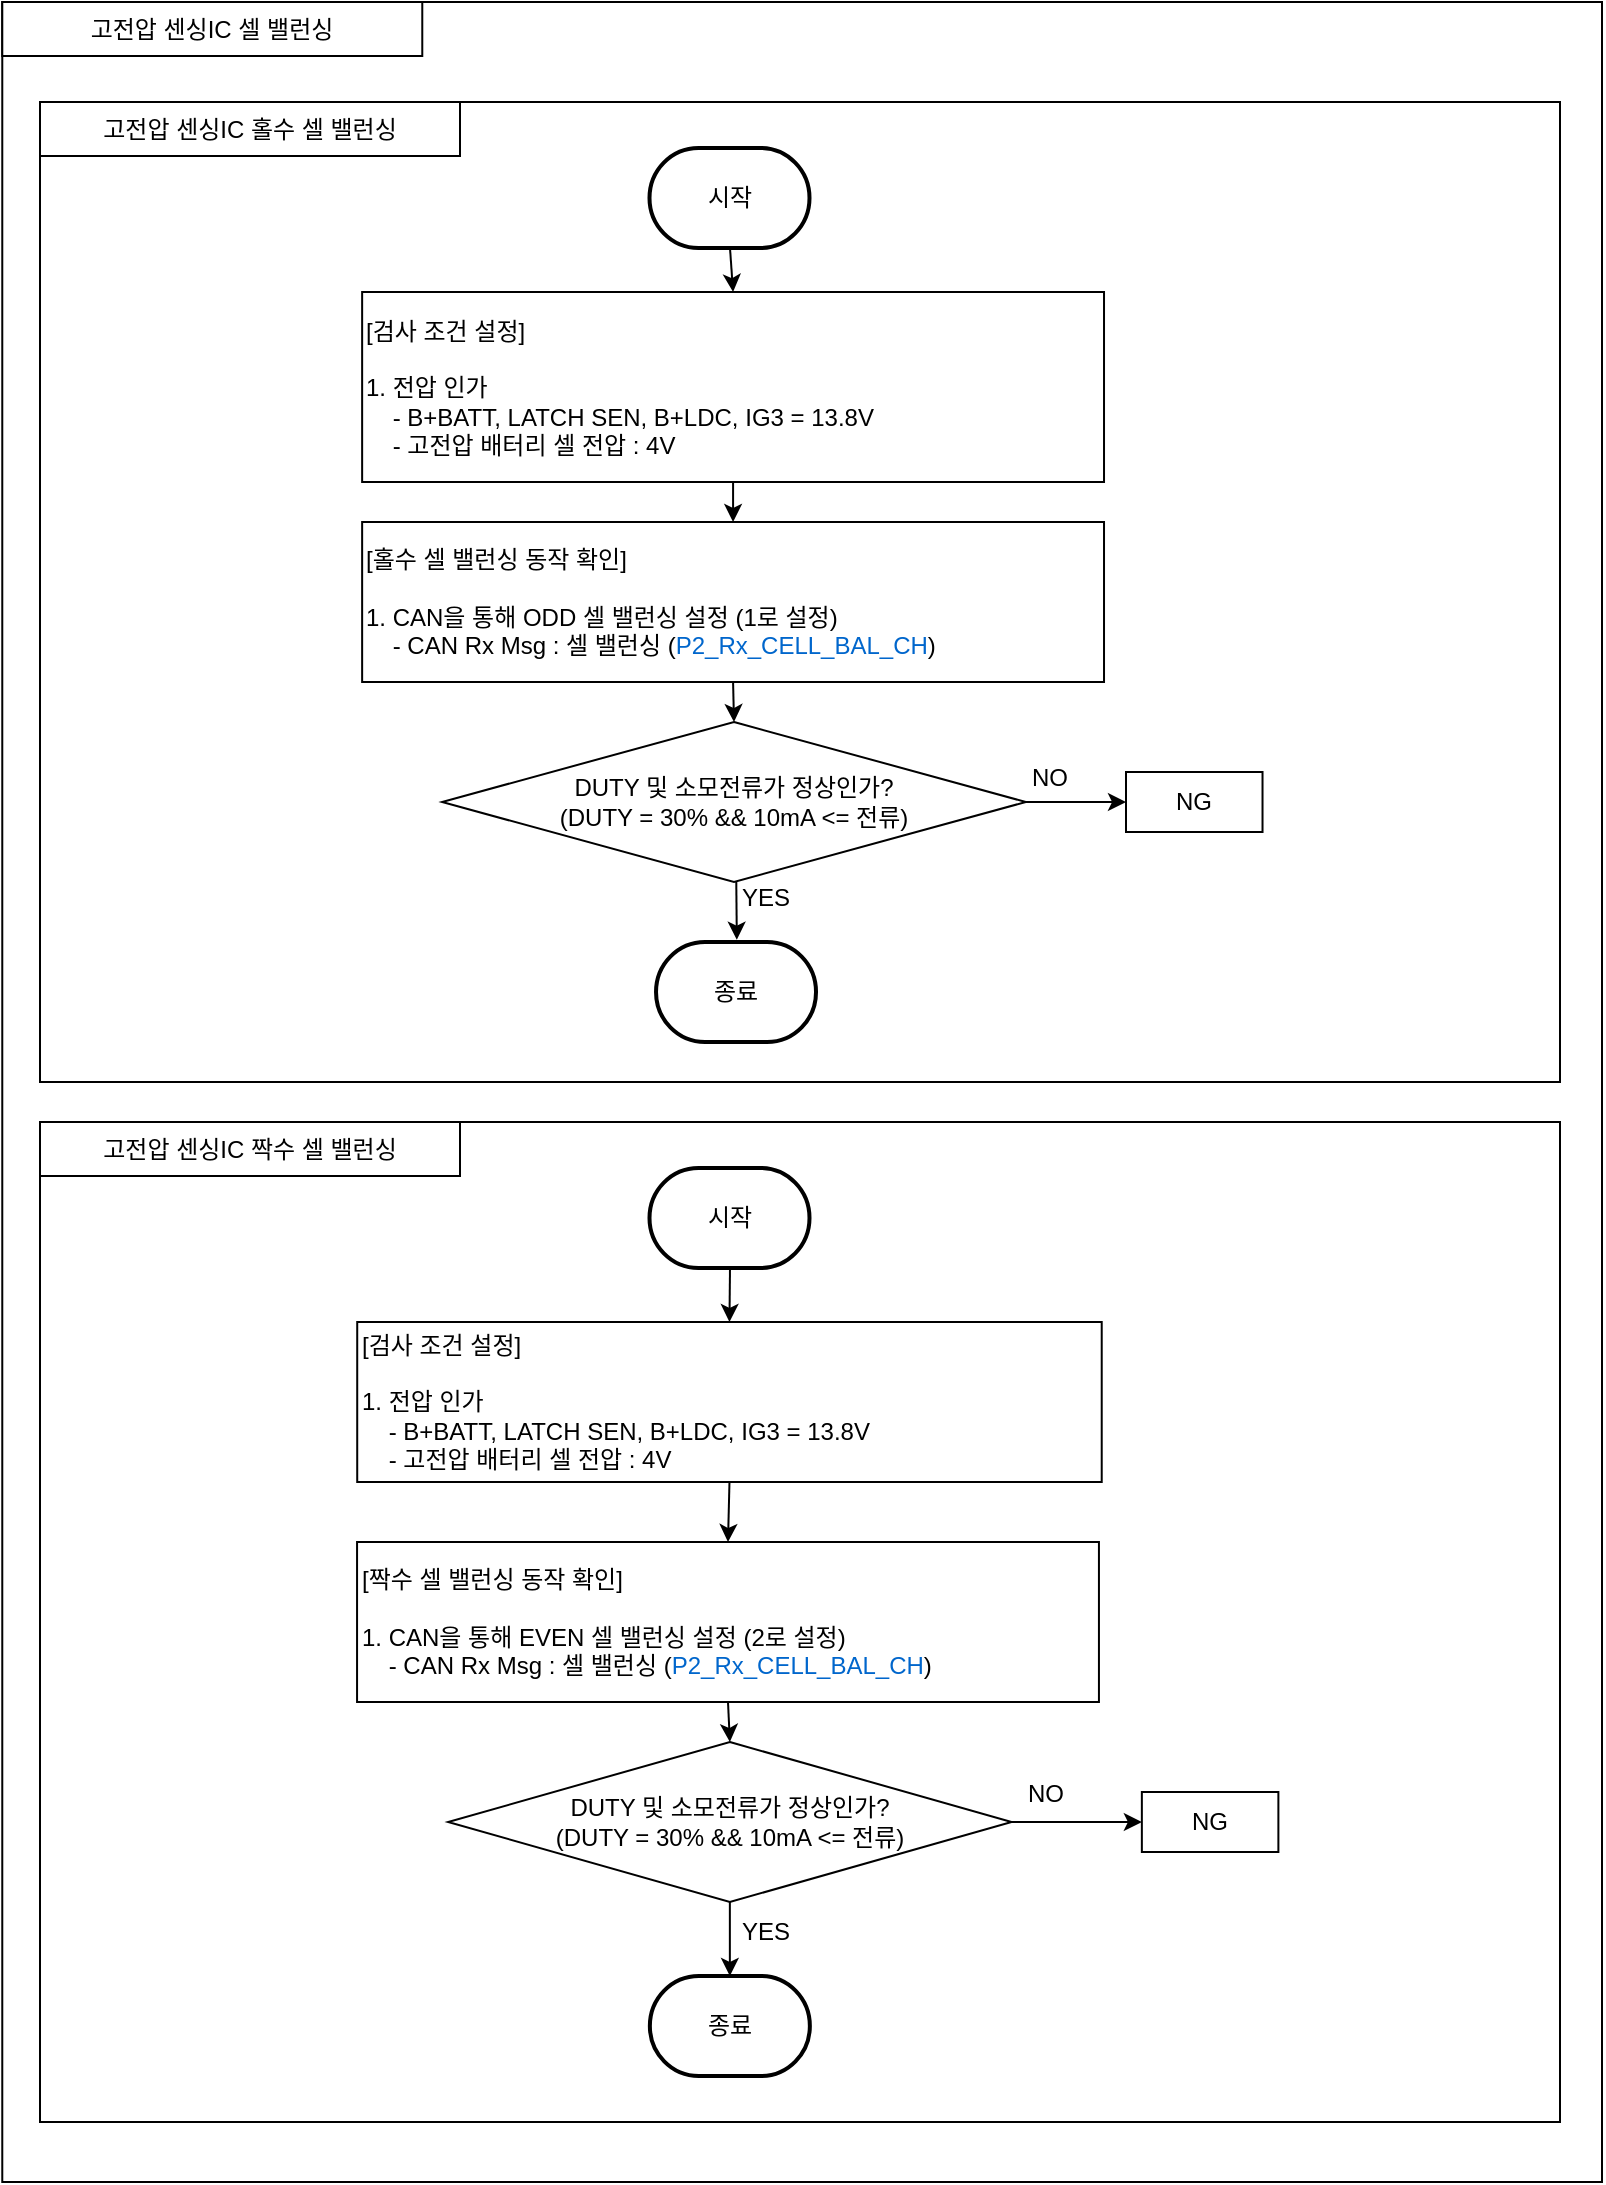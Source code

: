 <mxfile version="22.1.21" type="github">
  <diagram name="페이지-1" id="i4kZyCOu4kcTUlXigqUq">
    <mxGraphModel dx="1647" dy="-150" grid="1" gridSize="10" guides="1" tooltips="1" connect="1" arrows="1" fold="1" page="1" pageScale="1" pageWidth="827" pageHeight="1169" math="0" shadow="0">
      <root>
        <mxCell id="0" />
        <mxCell id="1" parent="0" />
        <mxCell id="cNreL7xScHftIiqF9Yyf-1" value="" style="rounded=0;whiteSpace=wrap;html=1;align=left;" vertex="1" parent="1">
          <mxGeometry x="10.14" y="1190" width="799.86" height="1090" as="geometry" />
        </mxCell>
        <mxCell id="cNreL7xScHftIiqF9Yyf-2" value="고전압 센싱IC 셀 밸런싱" style="rounded=0;whiteSpace=wrap;html=1;align=center;" vertex="1" parent="1">
          <mxGeometry x="10.14" y="1190" width="210" height="27" as="geometry" />
        </mxCell>
        <mxCell id="JR--cD0cvc0XQbJhbA4U-1" value="" style="rounded=0;whiteSpace=wrap;html=1;align=left;" parent="1" vertex="1">
          <mxGeometry x="29" y="1240" width="760" height="490" as="geometry" />
        </mxCell>
        <mxCell id="JR--cD0cvc0XQbJhbA4U-3" value="고전압 센싱IC 홀수 셀 밸런싱" style="rounded=0;whiteSpace=wrap;html=1;align=center;" parent="1" vertex="1">
          <mxGeometry x="29" y="1240" width="210" height="27" as="geometry" />
        </mxCell>
        <mxCell id="JR--cD0cvc0XQbJhbA4U-2" value="시작" style="strokeWidth=2;html=1;shape=mxgraph.flowchart.terminator;whiteSpace=wrap;" parent="1" vertex="1">
          <mxGeometry x="333.75" y="1263" width="80" height="50" as="geometry" />
        </mxCell>
        <mxCell id="JR--cD0cvc0XQbJhbA4U-4" value="[검사 조건 설정]&lt;br&gt;&lt;br&gt;1. 전압 인가&lt;br&gt;&amp;nbsp; &amp;nbsp; - B+BATT, LATCH SEN, B+LDC, IG3 = 13.8V&lt;br&gt;&amp;nbsp; &amp;nbsp; - 고전압 배터리 셀 전압 : 4V" style="rounded=0;whiteSpace=wrap;html=1;align=left;" parent="1" vertex="1">
          <mxGeometry x="190.07" y="1335" width="370.94" height="95" as="geometry" />
        </mxCell>
        <mxCell id="JR--cD0cvc0XQbJhbA4U-5" value="" style="endArrow=classic;html=1;rounded=0;exitX=0.5;exitY=1;exitDx=0;exitDy=0;exitPerimeter=0;entryX=0.5;entryY=0;entryDx=0;entryDy=0;" parent="1" target="JR--cD0cvc0XQbJhbA4U-4" edge="1">
          <mxGeometry width="50" height="50" relative="1" as="geometry">
            <mxPoint x="374" y="1313" as="sourcePoint" />
            <mxPoint x="149.75" y="1313" as="targetPoint" />
          </mxGeometry>
        </mxCell>
        <mxCell id="JR--cD0cvc0XQbJhbA4U-12" value="" style="endArrow=classic;html=1;rounded=0;exitX=0.5;exitY=1;exitDx=0;exitDy=0;entryX=0.5;entryY=0;entryDx=0;entryDy=0;" parent="1" source="cNreL7xScHftIiqF9Yyf-3" target="JR--cD0cvc0XQbJhbA4U-9" edge="1">
          <mxGeometry width="50" height="50" relative="1" as="geometry">
            <mxPoint x="374.74" y="1513" as="sourcePoint" />
            <mxPoint x="374.575" y="1570" as="targetPoint" />
          </mxGeometry>
        </mxCell>
        <mxCell id="JR--cD0cvc0XQbJhbA4U-9" value="DUTY 및 소모전류가 정상인가?&lt;br&gt;(DUTY = 30% &amp;amp;&amp;amp;&amp;nbsp;10mA &amp;lt;= 전류)" style="rhombus;whiteSpace=wrap;html=1;" parent="1" vertex="1">
          <mxGeometry x="230.06" y="1550" width="291.88" height="80" as="geometry" />
        </mxCell>
        <mxCell id="JR--cD0cvc0XQbJhbA4U-11" value="NG" style="rounded=0;whiteSpace=wrap;html=1;align=center;" parent="1" vertex="1">
          <mxGeometry x="572" y="1575" width="68.26" height="30" as="geometry" />
        </mxCell>
        <mxCell id="JR--cD0cvc0XQbJhbA4U-14" value="" style="endArrow=classic;html=1;rounded=0;exitX=1;exitY=0.5;exitDx=0;exitDy=0;entryX=0;entryY=0.5;entryDx=0;entryDy=0;" parent="1" source="JR--cD0cvc0XQbJhbA4U-9" target="JR--cD0cvc0XQbJhbA4U-11" edge="1">
          <mxGeometry width="50" height="50" relative="1" as="geometry">
            <mxPoint x="522.14" y="1500" as="sourcePoint" />
            <mxPoint x="572.14" y="1450" as="targetPoint" />
          </mxGeometry>
        </mxCell>
        <mxCell id="JR--cD0cvc0XQbJhbA4U-15" value="" style="endArrow=classic;html=1;rounded=0;exitX=0.5;exitY=1;exitDx=0;exitDy=0;entryX=0.505;entryY=-0.023;entryDx=0;entryDy=0;entryPerimeter=0;" parent="1" target="JR--cD0cvc0XQbJhbA4U-23" edge="1">
          <mxGeometry width="50" height="50" relative="1" as="geometry">
            <mxPoint x="377.14" y="1630" as="sourcePoint" />
            <mxPoint x="377.14" y="1664" as="targetPoint" />
          </mxGeometry>
        </mxCell>
        <mxCell id="JR--cD0cvc0XQbJhbA4U-23" value="종료" style="strokeWidth=2;html=1;shape=mxgraph.flowchart.terminator;whiteSpace=wrap;" parent="1" vertex="1">
          <mxGeometry x="337.01" y="1660" width="80" height="50" as="geometry" />
        </mxCell>
        <mxCell id="koRfIj1f8GouPtY5T9lE-1" value="YES" style="text;html=1;strokeColor=none;fillColor=none;align=center;verticalAlign=middle;whiteSpace=wrap;rounded=0;" parent="1" vertex="1">
          <mxGeometry x="362.14" y="1623" width="60" height="30" as="geometry" />
        </mxCell>
        <mxCell id="koRfIj1f8GouPtY5T9lE-2" value="NO" style="text;html=1;strokeColor=none;fillColor=none;align=center;verticalAlign=middle;whiteSpace=wrap;rounded=0;" parent="1" vertex="1">
          <mxGeometry x="503.86" y="1562.5" width="60" height="30" as="geometry" />
        </mxCell>
        <mxCell id="koRfIj1f8GouPtY5T9lE-5" value="" style="rounded=0;whiteSpace=wrap;html=1;align=left;" parent="1" vertex="1">
          <mxGeometry x="29" y="1750" width="760" height="500" as="geometry" />
        </mxCell>
        <mxCell id="koRfIj1f8GouPtY5T9lE-6" value="고전압 센싱IC 짝수 셀 밸런싱" style="rounded=0;whiteSpace=wrap;html=1;align=center;" parent="1" vertex="1">
          <mxGeometry x="29" y="1750" width="210" height="27" as="geometry" />
        </mxCell>
        <mxCell id="koRfIj1f8GouPtY5T9lE-9" value="시작" style="strokeWidth=2;html=1;shape=mxgraph.flowchart.terminator;whiteSpace=wrap;" parent="1" vertex="1">
          <mxGeometry x="333.75" y="1773" width="80" height="50" as="geometry" />
        </mxCell>
        <mxCell id="koRfIj1f8GouPtY5T9lE-10" value="[검사 조건 설정]&lt;br&gt;&lt;br&gt;1. 전압 인가&lt;br&gt;&amp;nbsp; &amp;nbsp; - B+BATT, LATCH SEN, B+LDC, IG3 = 13.8V&lt;br&gt;&amp;nbsp; &amp;nbsp; - 고전압 배터리 셀 전압 : 4V&lt;br&gt;" style="rounded=0;whiteSpace=wrap;html=1;align=left;" parent="1" vertex="1">
          <mxGeometry x="187.61" y="1850" width="372.25" height="80" as="geometry" />
        </mxCell>
        <mxCell id="koRfIj1f8GouPtY5T9lE-11" value="" style="endArrow=classic;html=1;rounded=0;exitX=0.5;exitY=1;exitDx=0;exitDy=0;exitPerimeter=0;entryX=0.5;entryY=0;entryDx=0;entryDy=0;" parent="1" target="koRfIj1f8GouPtY5T9lE-10" edge="1">
          <mxGeometry width="50" height="50" relative="1" as="geometry">
            <mxPoint x="374" y="1823" as="sourcePoint" />
            <mxPoint x="149.75" y="1823" as="targetPoint" />
          </mxGeometry>
        </mxCell>
        <mxCell id="koRfIj1f8GouPtY5T9lE-24" value="DUTY 및 소모전류가 정상인가?&lt;br&gt;(DUTY = 30% &amp;amp;&amp;amp;&amp;nbsp;10mA &amp;lt;= 전류)" style="rhombus;whiteSpace=wrap;html=1;" parent="1" vertex="1">
          <mxGeometry x="233.06" y="2060" width="281.74" height="80" as="geometry" />
        </mxCell>
        <mxCell id="koRfIj1f8GouPtY5T9lE-26" value="NG" style="rounded=0;whiteSpace=wrap;html=1;align=center;" parent="1" vertex="1">
          <mxGeometry x="579.93" y="2085" width="68.26" height="30" as="geometry" />
        </mxCell>
        <mxCell id="koRfIj1f8GouPtY5T9lE-27" value="" style="endArrow=classic;html=1;rounded=0;exitX=0.5;exitY=1;exitDx=0;exitDy=0;entryX=0.5;entryY=0;entryDx=0;entryDy=0;" parent="1" source="cNreL7xScHftIiqF9Yyf-5" target="koRfIj1f8GouPtY5T9lE-24" edge="1">
          <mxGeometry width="50" height="50" relative="1" as="geometry">
            <mxPoint x="373.745" y="2010" as="sourcePoint" />
            <mxPoint x="373.735" y="2010" as="targetPoint" />
          </mxGeometry>
        </mxCell>
        <mxCell id="koRfIj1f8GouPtY5T9lE-29" value="" style="endArrow=classic;html=1;rounded=0;exitX=1;exitY=0.5;exitDx=0;exitDy=0;entryX=0;entryY=0.5;entryDx=0;entryDy=0;" parent="1" source="koRfIj1f8GouPtY5T9lE-24" target="koRfIj1f8GouPtY5T9lE-26" edge="1">
          <mxGeometry width="50" height="50" relative="1" as="geometry">
            <mxPoint x="519.93" y="2010" as="sourcePoint" />
            <mxPoint x="569.93" y="1960" as="targetPoint" />
          </mxGeometry>
        </mxCell>
        <mxCell id="koRfIj1f8GouPtY5T9lE-30" value="종료" style="strokeWidth=2;html=1;shape=mxgraph.flowchart.terminator;whiteSpace=wrap;" parent="1" vertex="1">
          <mxGeometry x="333.93" y="2177" width="80" height="50" as="geometry" />
        </mxCell>
        <mxCell id="koRfIj1f8GouPtY5T9lE-31" value="" style="endArrow=classic;html=1;rounded=0;exitX=0.5;exitY=1;exitDx=0;exitDy=0;entryX=0.5;entryY=0;entryDx=0;entryDy=0;entryPerimeter=0;" parent="1" source="koRfIj1f8GouPtY5T9lE-24" target="koRfIj1f8GouPtY5T9lE-30" edge="1">
          <mxGeometry width="50" height="50" relative="1" as="geometry">
            <mxPoint x="449.93" y="2177" as="sourcePoint" />
            <mxPoint x="499.93" y="2127" as="targetPoint" />
          </mxGeometry>
        </mxCell>
        <mxCell id="koRfIj1f8GouPtY5T9lE-34" value="YES" style="text;html=1;strokeColor=none;fillColor=none;align=center;verticalAlign=middle;whiteSpace=wrap;rounded=0;" parent="1" vertex="1">
          <mxGeometry x="362.14" y="2140" width="60" height="30" as="geometry" />
        </mxCell>
        <mxCell id="koRfIj1f8GouPtY5T9lE-35" value="NO" style="text;html=1;strokeColor=none;fillColor=none;align=center;verticalAlign=middle;whiteSpace=wrap;rounded=0;" parent="1" vertex="1">
          <mxGeometry x="501.94" y="2071" width="60" height="30" as="geometry" />
        </mxCell>
        <mxCell id="cNreL7xScHftIiqF9Yyf-4" value="" style="endArrow=classic;html=1;rounded=0;exitX=0.5;exitY=1;exitDx=0;exitDy=0;" edge="1" parent="1" source="JR--cD0cvc0XQbJhbA4U-4" target="cNreL7xScHftIiqF9Yyf-3">
          <mxGeometry width="50" height="50" relative="1" as="geometry">
            <mxPoint x="376" y="1430" as="sourcePoint" />
            <mxPoint x="374" y="1570" as="targetPoint" />
          </mxGeometry>
        </mxCell>
        <mxCell id="cNreL7xScHftIiqF9Yyf-3" value="[홀수 셀 밸런싱 동작 확인]&lt;br&gt;&lt;br&gt;1. CAN을 통해&amp;nbsp;ODD 셀 밸런싱 설정 (1로 설정)&lt;br style=&quot;border-color: var(--border-color);&quot;&gt;&amp;nbsp; &amp;nbsp; - CAN Rx Msg : 셀 밸런싱 (&lt;font style=&quot;border-color: var(--border-color);&quot; color=&quot;#0066cc&quot;&gt;P2_Rx_CELL_BAL_CH&lt;/font&gt;)" style="rounded=0;whiteSpace=wrap;html=1;align=left;" vertex="1" parent="1">
          <mxGeometry x="190.07" y="1450" width="370.94" height="80" as="geometry" />
        </mxCell>
        <mxCell id="cNreL7xScHftIiqF9Yyf-6" value="" style="endArrow=classic;html=1;rounded=0;exitX=0.5;exitY=1;exitDx=0;exitDy=0;entryX=0.5;entryY=0;entryDx=0;entryDy=0;" edge="1" parent="1" source="koRfIj1f8GouPtY5T9lE-10" target="cNreL7xScHftIiqF9Yyf-5">
          <mxGeometry width="50" height="50" relative="1" as="geometry">
            <mxPoint x="374" y="1930" as="sourcePoint" />
            <mxPoint x="373" y="2100" as="targetPoint" />
          </mxGeometry>
        </mxCell>
        <mxCell id="cNreL7xScHftIiqF9Yyf-5" value="[짝수 셀 밸런싱 동작 확인]&lt;br&gt;&lt;br style=&quot;border-color: var(--border-color);&quot;&gt;1. CAN을 통해 EVEN 셀 밸런싱 설정 (2로 설정)&lt;br style=&quot;border-color: var(--border-color);&quot;&gt;&amp;nbsp; &amp;nbsp; - CAN Rx Msg : 셀 밸런싱 (&lt;font style=&quot;border-color: var(--border-color);&quot; color=&quot;#0066cc&quot;&gt;P2_Rx_CELL_BAL_CH&lt;/font&gt;)" style="rounded=0;whiteSpace=wrap;html=1;align=left;" vertex="1" parent="1">
          <mxGeometry x="187.53" y="1960" width="370.94" height="80" as="geometry" />
        </mxCell>
      </root>
    </mxGraphModel>
  </diagram>
</mxfile>
